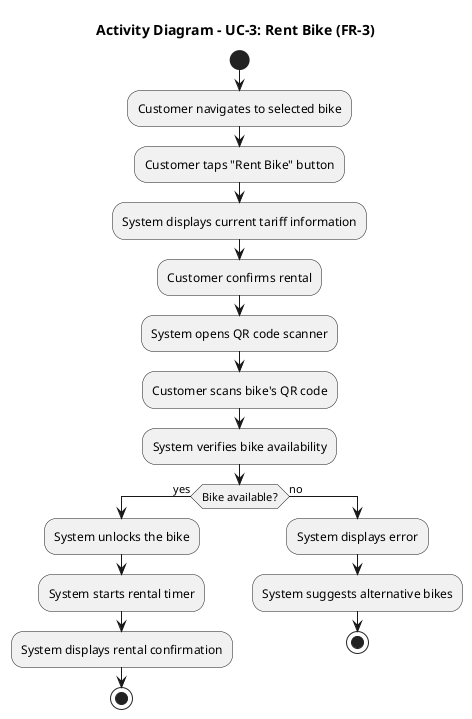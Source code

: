 @startuml Activity_Diagram_Rent_Bike

title Activity Diagram - UC-3: Rent Bike (FR-3)

start

:Customer navigates to selected bike;
:Customer taps "Rent Bike" button;
:System displays current tariff information;
:Customer confirms rental;
:System opens QR code scanner;
:Customer scans bike's QR code;
:System verifies bike availability;

if (Bike available?) then (yes)
  :System unlocks the bike;
  :System starts rental timer;
  :System displays rental confirmation;
  stop
else (no)
  :System displays error;
  :System suggests alternative bikes;
  stop
endif

@enduml